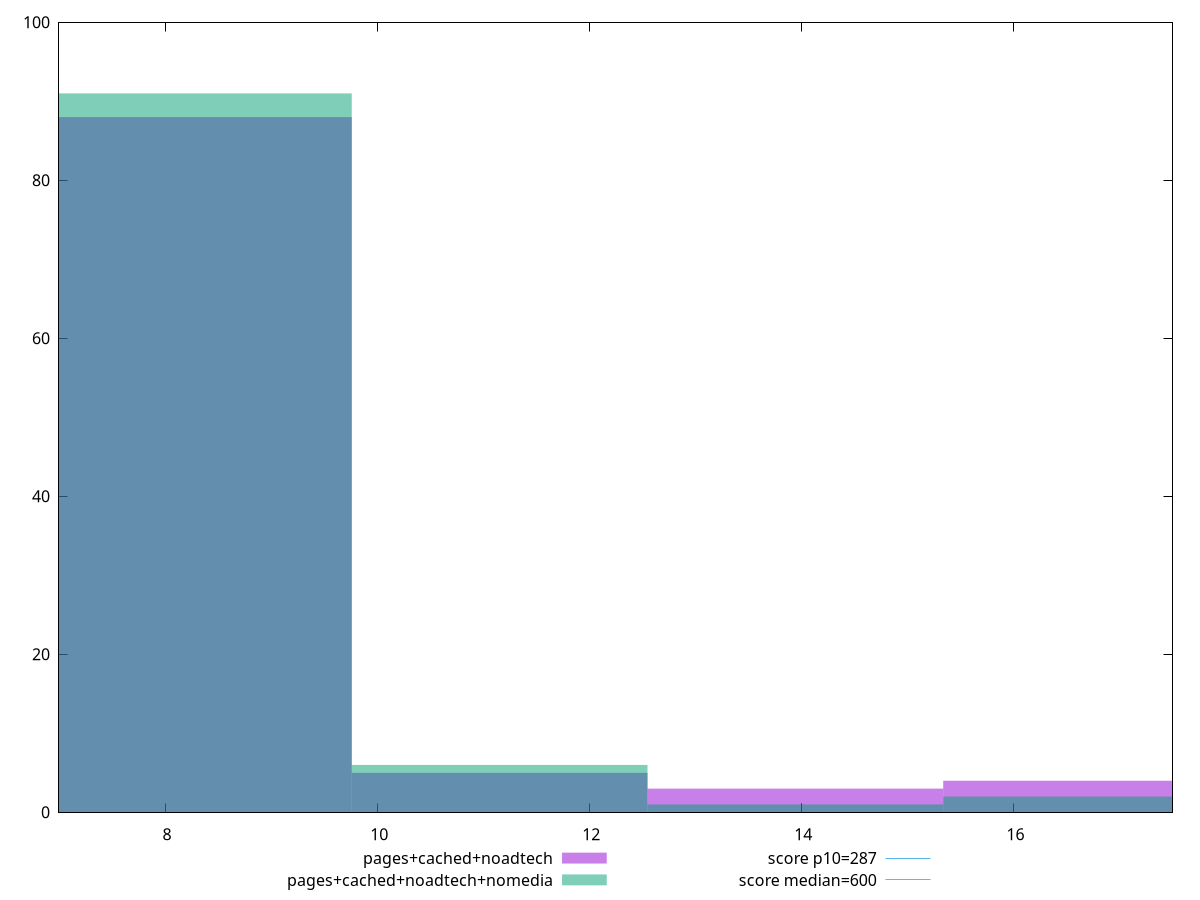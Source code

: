 reset

$pagesCachedNoadtech <<EOF
8.366191004016837 88
11.154921338689116 5
13.943651673361394 3
16.732382008033674 4
EOF

$pagesCachedNoadtechNomedia <<EOF
13.943651673361394 1
8.366191004016837 91
11.154921338689116 6
16.732382008033674 2
EOF

set key outside below
set boxwidth 2.788730334672279
set xrange [7:17.5]
set yrange [0:100]
set trange [0:100]
set style fill transparent solid 0.5 noborder

set parametric
set terminal svg size 640, 500 enhanced background rgb 'white'
set output "report_00018_2021-02-10T15-25-16.877Z/total-blocking-time/comparison/histogram/2_vs_3.svg"

plot $pagesCachedNoadtech title "pages+cached+noadtech" with boxes, \
     $pagesCachedNoadtechNomedia title "pages+cached+noadtech+nomedia" with boxes, \
     287,t title "score p10=287", \
     600,t title "score median=600"

reset
